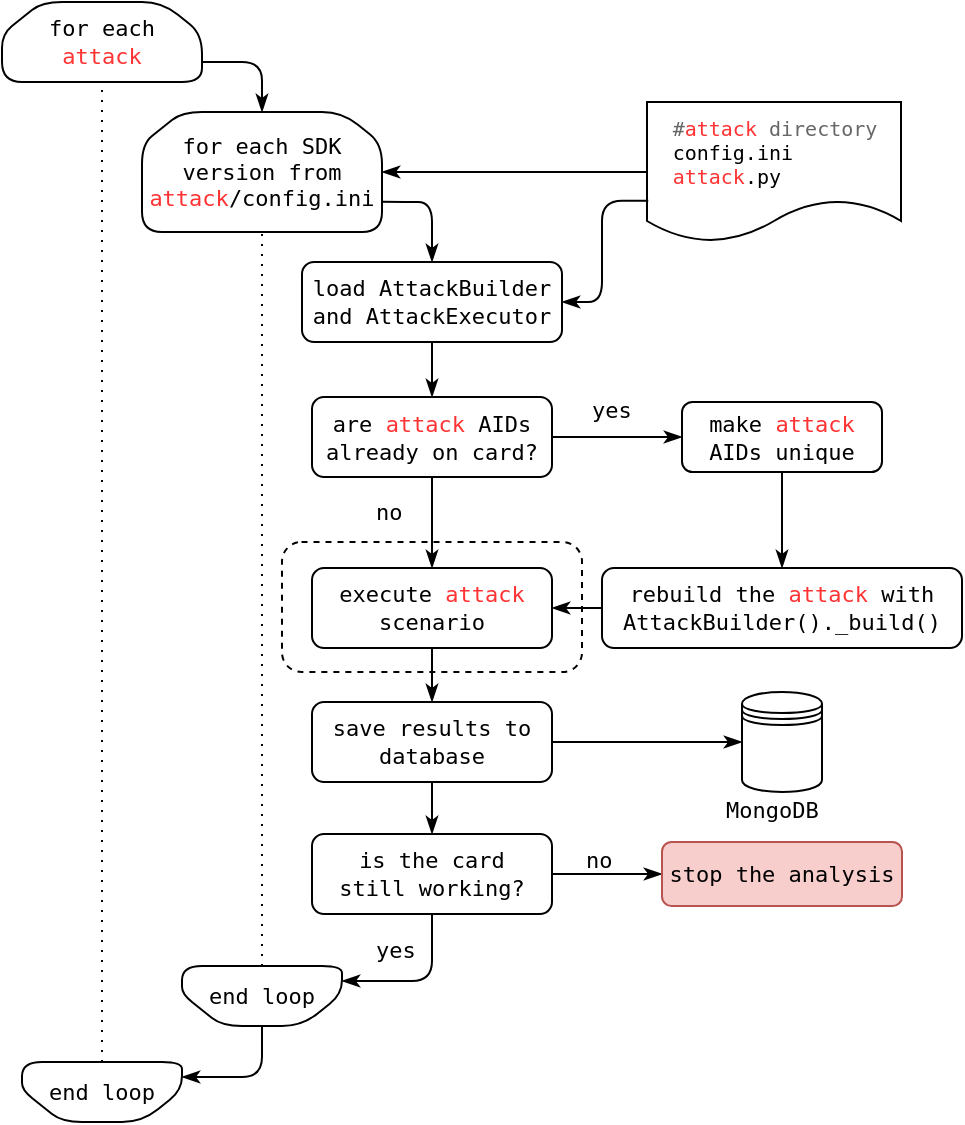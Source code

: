 <mxfile version="12.1.3" type="device" pages="1"><diagram id="2ugERVvxRkuV_-AOHws-" name="Page-1"><mxGraphModel dx="543" dy="231" grid="1" gridSize="10" guides="1" tooltips="1" connect="1" arrows="1" fold="1" page="1" pageScale="1" pageWidth="850" pageHeight="1100" math="0" shadow="0"><root><mxCell id="0"/><mxCell id="1" parent="0"/><mxCell id="X38yDyP2cA_fNFuw2r1R-72" value="" style="rounded=1;whiteSpace=wrap;html=1;shadow=0;strokeWidth=1;fillColor=none;fontFamily=monospace;fontSize=11;align=center;dashed=1;" parent="1" vertex="1"><mxGeometry x="180" y="270" width="150" height="65" as="geometry"/></mxCell><mxCell id="X38yDyP2cA_fNFuw2r1R-33" style="edgeStyle=orthogonalEdgeStyle;rounded=0;orthogonalLoop=1;jettySize=auto;html=1;entryX=0.5;entryY=0;entryDx=0;entryDy=0;endArrow=classicThin;endFill=1;fontFamily=monospace;fontSize=11;" parent="1" source="X38yDyP2cA_fNFuw2r1R-4" target="X38yDyP2cA_fNFuw2r1R-6" edge="1"><mxGeometry relative="1" as="geometry"/></mxCell><mxCell id="X38yDyP2cA_fNFuw2r1R-4" value="&lt;div style=&quot;font-size: 11px;&quot;&gt;load AttackBuilder&lt;/div&gt;&lt;div style=&quot;font-size: 11px;&quot;&gt;and AttackExecutor&lt;br style=&quot;font-size: 11px;&quot;&gt;&lt;/div&gt;" style="rounded=1;whiteSpace=wrap;html=1;shadow=0;strokeWidth=1;fontFamily=monospace;fontSize=11;align=center;" parent="1" vertex="1"><mxGeometry x="190" y="130" width="130" height="40" as="geometry"/></mxCell><mxCell id="X38yDyP2cA_fNFuw2r1R-32" style="edgeStyle=orthogonalEdgeStyle;rounded=0;orthogonalLoop=1;jettySize=auto;html=1;endArrow=classicThin;endFill=1;fontFamily=monospace;fontSize=11;" parent="1" source="X38yDyP2cA_fNFuw2r1R-6" target="X38yDyP2cA_fNFuw2r1R-18" edge="1"><mxGeometry relative="1" as="geometry"/></mxCell><mxCell id="X38yDyP2cA_fNFuw2r1R-64" style="edgeStyle=orthogonalEdgeStyle;rounded=1;orthogonalLoop=1;jettySize=auto;html=1;entryX=0;entryY=0.5;entryDx=0;entryDy=0;endArrow=classicThin;endFill=1;fontFamily=monospace;fontSize=11;" parent="1" source="X38yDyP2cA_fNFuw2r1R-6" target="X38yDyP2cA_fNFuw2r1R-7" edge="1"><mxGeometry relative="1" as="geometry"/></mxCell><mxCell id="X38yDyP2cA_fNFuw2r1R-6" value="are &lt;font style=&quot;font-size: 11px;&quot; color=&quot;#FF3333&quot;&gt;attack&lt;/font&gt; AIDs already on card?" style="rounded=1;whiteSpace=wrap;html=1;shadow=0;strokeWidth=1;fontFamily=monospace;fontSize=11;align=center;flipV=0;" parent="1" vertex="1"><mxGeometry x="195" y="197.5" width="120" height="40" as="geometry"/></mxCell><mxCell id="X38yDyP2cA_fNFuw2r1R-36" style="edgeStyle=orthogonalEdgeStyle;rounded=0;orthogonalLoop=1;jettySize=auto;html=1;endArrow=classicThin;endFill=1;fontFamily=monospace;fontSize=11;" parent="1" source="X38yDyP2cA_fNFuw2r1R-7" target="X38yDyP2cA_fNFuw2r1R-10" edge="1"><mxGeometry relative="1" as="geometry"/></mxCell><mxCell id="X38yDyP2cA_fNFuw2r1R-7" value="&lt;div style=&quot;font-size: 11px;&quot;&gt;make &lt;font style=&quot;font-size: 11px;&quot; color=&quot;#FF3333&quot;&gt;attack&lt;/font&gt;&lt;/div&gt;&lt;div style=&quot;font-size: 11px;&quot;&gt;AIDs unique&lt;/div&gt;" style="rounded=1;whiteSpace=wrap;html=1;shadow=0;strokeWidth=1;fontFamily=monospace;fontSize=11;align=center;flipV=0;" parent="1" vertex="1"><mxGeometry x="380" y="200" width="100" height="35" as="geometry"/></mxCell><mxCell id="X38yDyP2cA_fNFuw2r1R-65" style="edgeStyle=orthogonalEdgeStyle;rounded=1;orthogonalLoop=1;jettySize=auto;html=1;entryX=1;entryY=0.5;entryDx=0;entryDy=0;endArrow=classicThin;endFill=1;fontFamily=monospace;fontSize=11;" parent="1" source="X38yDyP2cA_fNFuw2r1R-10" target="X38yDyP2cA_fNFuw2r1R-18" edge="1"><mxGeometry relative="1" as="geometry"/></mxCell><mxCell id="X38yDyP2cA_fNFuw2r1R-10" value="&lt;div style=&quot;font-size: 11px;&quot;&gt;rebuild the &lt;font style=&quot;font-size: 11px;&quot; color=&quot;#FF3333&quot;&gt;attack&lt;/font&gt; with AttackBuilder()._build()&lt;br style=&quot;font-size: 11px;&quot;&gt;&lt;/div&gt;" style="rounded=1;whiteSpace=wrap;html=1;shadow=0;strokeWidth=1;fontFamily=monospace;fontSize=11;align=center;" parent="1" vertex="1"><mxGeometry x="340" y="283" width="180" height="40" as="geometry"/></mxCell><mxCell id="X38yDyP2cA_fNFuw2r1R-26" style="edgeStyle=orthogonalEdgeStyle;rounded=1;orthogonalLoop=1;jettySize=auto;html=1;entryX=0.5;entryY=0;entryDx=0;entryDy=0;endArrow=classicThin;endFill=1;fontFamily=monospace;fontSize=11;exitX=1;exitY=0.75;exitDx=0;exitDy=0;" parent="1" source="X38yDyP2cA_fNFuw2r1R-11" target="X38yDyP2cA_fNFuw2r1R-12" edge="1"><mxGeometry relative="1" as="geometry"/></mxCell><mxCell id="X38yDyP2cA_fNFuw2r1R-11" value="for each &lt;font style=&quot;font-size: 11px;&quot; color=&quot;#FF3333&quot;&gt;attack&lt;/font&gt;" style="shape=loopLimit;whiteSpace=wrap;html=1;shadow=0;strokeWidth=1;fontFamily=monospace;fontSize=11;align=center;rounded=1;" parent="1" vertex="1"><mxGeometry x="40" width="100" height="40" as="geometry"/></mxCell><mxCell id="X38yDyP2cA_fNFuw2r1R-27" style="edgeStyle=orthogonalEdgeStyle;rounded=1;orthogonalLoop=1;jettySize=auto;html=1;entryX=0.5;entryY=0;entryDx=0;entryDy=0;endArrow=classicThin;endFill=1;fontFamily=monospace;fontSize=11;exitX=0.991;exitY=0.749;exitDx=0;exitDy=0;exitPerimeter=0;" parent="1" source="X38yDyP2cA_fNFuw2r1R-12" target="X38yDyP2cA_fNFuw2r1R-4" edge="1"><mxGeometry relative="1" as="geometry"><mxPoint x="231" y="100" as="sourcePoint"/><Array as="points"><mxPoint x="231" y="100"/><mxPoint x="255" y="100"/></Array></mxGeometry></mxCell><mxCell id="X38yDyP2cA_fNFuw2r1R-12" value="&lt;div style=&quot;font-size: 11px;&quot;&gt;for each SDK version from&lt;/div&gt;&lt;div style=&quot;font-size: 11px;&quot;&gt;&lt;font style=&quot;font-size: 11px;&quot; color=&quot;#FF3333&quot;&gt;attack&lt;/font&gt;/config.ini&lt;br style=&quot;font-size: 11px;&quot;&gt;&lt;/div&gt;" style="shape=loopLimit;whiteSpace=wrap;html=1;shadow=0;strokeWidth=1;fontFamily=monospace;fontSize=11;align=center;rounded=1;" parent="1" vertex="1"><mxGeometry x="110" y="55" width="120" height="60" as="geometry"/></mxCell><mxCell id="X38yDyP2cA_fNFuw2r1R-57" style="edgeStyle=orthogonalEdgeStyle;rounded=0;orthogonalLoop=1;jettySize=auto;html=1;endArrow=classicThin;endFill=1;fontFamily=monospace;fontSize=11;" parent="1" source="X38yDyP2cA_fNFuw2r1R-18" target="X38yDyP2cA_fNFuw2r1R-43" edge="1"><mxGeometry relative="1" as="geometry"/></mxCell><mxCell id="X38yDyP2cA_fNFuw2r1R-18" value="execute &lt;font style=&quot;font-size: 11px;&quot; color=&quot;#FF3333&quot;&gt;attack&lt;/font&gt; scenario" style="rounded=1;whiteSpace=wrap;html=1;shadow=0;strokeWidth=1;fontFamily=monospace;fontSize=11;align=center;" parent="1" vertex="1"><mxGeometry x="195" y="283" width="120" height="40" as="geometry"/></mxCell><mxCell id="X38yDyP2cA_fNFuw2r1R-21" value="end loop" style="shape=loopLimit;whiteSpace=wrap;html=1;shadow=0;strokeWidth=1;fontFamily=monospace;fontSize=11;align=center;flipV=1;rounded=1;" parent="1" vertex="1"><mxGeometry x="50" y="530" width="80" height="30" as="geometry"/></mxCell><mxCell id="X38yDyP2cA_fNFuw2r1R-41" style="edgeStyle=orthogonalEdgeStyle;rounded=1;orthogonalLoop=1;jettySize=auto;html=1;entryX=1;entryY=0.25;entryDx=0;entryDy=0;endArrow=classicThin;endFill=1;fontFamily=monospace;fontSize=11;" parent="1" source="X38yDyP2cA_fNFuw2r1R-22" target="X38yDyP2cA_fNFuw2r1R-21" edge="1"><mxGeometry relative="1" as="geometry"/></mxCell><mxCell id="X38yDyP2cA_fNFuw2r1R-22" value="end loop" style="shape=loopLimit;whiteSpace=wrap;html=1;shadow=0;strokeWidth=1;fontFamily=monospace;fontSize=11;align=center;flipV=1;rounded=1;" parent="1" vertex="1"><mxGeometry x="130" y="482" width="80" height="30" as="geometry"/></mxCell><mxCell id="X38yDyP2cA_fNFuw2r1R-23" value="" style="endArrow=none;dashed=1;html=1;fontFamily=monospace;fontSize=11;entryX=0.5;entryY=1;entryDx=0;entryDy=0;dashPattern=1 4;" parent="1" source="X38yDyP2cA_fNFuw2r1R-21" target="X38yDyP2cA_fNFuw2r1R-11" edge="1"><mxGeometry width="50" height="50" relative="1" as="geometry"><mxPoint x="160" y="540" as="sourcePoint"/><mxPoint x="210" y="490" as="targetPoint"/></mxGeometry></mxCell><mxCell id="X38yDyP2cA_fNFuw2r1R-24" value="" style="endArrow=none;dashed=1;html=1;fontFamily=monospace;fontSize=11;entryX=0.5;entryY=1;entryDx=0;entryDy=0;exitX=0.5;exitY=0;exitDx=0;exitDy=0;dashPattern=1 4;" parent="1" source="X38yDyP2cA_fNFuw2r1R-22" target="X38yDyP2cA_fNFuw2r1R-12" edge="1"><mxGeometry width="50" height="50" relative="1" as="geometry"><mxPoint x="260" y="180" as="sourcePoint"/><mxPoint x="310" y="130" as="targetPoint"/></mxGeometry></mxCell><mxCell id="X38yDyP2cA_fNFuw2r1R-38" value="yes" style="text;html=1;resizable=0;points=[];autosize=1;align=left;verticalAlign=top;spacingTop=-4;fontSize=11;fontFamily=monospace;" parent="1" vertex="1"><mxGeometry x="332.5" y="195" width="40" height="10" as="geometry"/></mxCell><mxCell id="X38yDyP2cA_fNFuw2r1R-39" value="no" style="text;html=1;resizable=0;points=[];autosize=1;align=left;verticalAlign=top;spacingTop=-4;fontSize=11;fontFamily=monospace;" parent="1" vertex="1"><mxGeometry x="225" y="245.5" width="30" height="10" as="geometry"/></mxCell><mxCell id="X38yDyP2cA_fNFuw2r1R-56" style="edgeStyle=orthogonalEdgeStyle;rounded=0;orthogonalLoop=1;jettySize=auto;html=1;endArrow=classicThin;endFill=1;fontFamily=monospace;fontSize=11;" parent="1" source="X38yDyP2cA_fNFuw2r1R-43" target="X38yDyP2cA_fNFuw2r1R-49" edge="1"><mxGeometry relative="1" as="geometry"/></mxCell><mxCell id="X38yDyP2cA_fNFuw2r1R-58" style="edgeStyle=orthogonalEdgeStyle;rounded=0;orthogonalLoop=1;jettySize=auto;html=1;endArrow=classicThin;endFill=1;fontFamily=monospace;fontSize=11;" parent="1" source="X38yDyP2cA_fNFuw2r1R-43" target="X38yDyP2cA_fNFuw2r1R-44" edge="1"><mxGeometry relative="1" as="geometry"/></mxCell><mxCell id="X38yDyP2cA_fNFuw2r1R-43" value="save results to database" style="rounded=1;whiteSpace=wrap;html=1;shadow=0;strokeWidth=1;fontFamily=monospace;fontSize=11;align=center;" parent="1" vertex="1"><mxGeometry x="195" y="350" width="120" height="40" as="geometry"/></mxCell><mxCell id="X38yDyP2cA_fNFuw2r1R-44" value="" style="shape=datastore;whiteSpace=wrap;html=1;shadow=0;strokeWidth=1;fontFamily=monospace;fontSize=11;align=center;" parent="1" vertex="1"><mxGeometry x="410" y="345" width="40" height="50" as="geometry"/></mxCell><mxCell id="X38yDyP2cA_fNFuw2r1R-45" value="&lt;div style=&quot;font-size: 11px;&quot;&gt;MongoDB&lt;/div&gt;" style="text;html=1;resizable=0;points=[];autosize=1;align=left;verticalAlign=top;spacingTop=-4;fontSize=11;fontFamily=monospace;" parent="1" vertex="1"><mxGeometry x="400" y="395" width="60" height="10" as="geometry"/></mxCell><mxCell id="X38yDyP2cA_fNFuw2r1R-54" style="edgeStyle=orthogonalEdgeStyle;rounded=0;orthogonalLoop=1;jettySize=auto;html=1;entryX=0;entryY=0.5;entryDx=0;entryDy=0;endArrow=classicThin;endFill=1;fontFamily=monospace;fontSize=11;" parent="1" source="X38yDyP2cA_fNFuw2r1R-49" target="X38yDyP2cA_fNFuw2r1R-52" edge="1"><mxGeometry relative="1" as="geometry"/></mxCell><mxCell id="X38yDyP2cA_fNFuw2r1R-55" style="edgeStyle=orthogonalEdgeStyle;rounded=1;orthogonalLoop=1;jettySize=auto;html=1;entryX=1;entryY=0.25;entryDx=0;entryDy=0;endArrow=classicThin;endFill=1;fontFamily=monospace;fontSize=11;" parent="1" source="X38yDyP2cA_fNFuw2r1R-49" target="X38yDyP2cA_fNFuw2r1R-22" edge="1"><mxGeometry relative="1" as="geometry"/></mxCell><mxCell id="X38yDyP2cA_fNFuw2r1R-49" value="&lt;div style=&quot;font-size: 11px;&quot;&gt;is the card&lt;/div&gt;&lt;div style=&quot;font-size: 11px;&quot;&gt;still working?&lt;br style=&quot;font-size: 11px;&quot;&gt;&lt;/div&gt;" style="rounded=1;whiteSpace=wrap;html=1;shadow=0;strokeWidth=1;fontFamily=monospace;fontSize=11;align=center;" parent="1" vertex="1"><mxGeometry x="195" y="416" width="120" height="40" as="geometry"/></mxCell><mxCell id="X38yDyP2cA_fNFuw2r1R-52" value="stop the analysis" style="rounded=1;whiteSpace=wrap;html=1;shadow=0;strokeWidth=1;fontFamily=monospace;fontSize=11;align=center;fillColor=#f8cecc;strokeColor=#b85450;" parent="1" vertex="1"><mxGeometry x="370" y="420" width="120" height="32" as="geometry"/></mxCell><mxCell id="X38yDyP2cA_fNFuw2r1R-59" value="no" style="text;html=1;resizable=0;points=[];autosize=1;align=left;verticalAlign=top;spacingTop=-4;fontSize=11;fontFamily=monospace;" parent="1" vertex="1"><mxGeometry x="330" y="420" width="30" height="10" as="geometry"/></mxCell><mxCell id="X38yDyP2cA_fNFuw2r1R-61" value="&lt;div style=&quot;font-size: 11px;&quot;&gt;yes&lt;/div&gt;" style="text;html=1;resizable=0;points=[];autosize=1;align=left;verticalAlign=top;spacingTop=-4;fontSize=11;fontFamily=monospace;" parent="1" vertex="1"><mxGeometry x="225" y="465" width="30" height="10" as="geometry"/></mxCell><mxCell id="X38yDyP2cA_fNFuw2r1R-77" style="edgeStyle=orthogonalEdgeStyle;rounded=1;orthogonalLoop=1;jettySize=auto;html=1;endArrow=classicThin;endFill=1;fontFamily=monospace;fontSize=11;" parent="1" source="X38yDyP2cA_fNFuw2r1R-76" target="X38yDyP2cA_fNFuw2r1R-12" edge="1"><mxGeometry relative="1" as="geometry"/></mxCell><mxCell id="X38yDyP2cA_fNFuw2r1R-78" style="edgeStyle=orthogonalEdgeStyle;rounded=1;orthogonalLoop=1;jettySize=auto;html=1;endArrow=classicThin;endFill=1;fontFamily=monospace;fontSize=11;exitX=0.005;exitY=0.706;exitDx=0;exitDy=0;exitPerimeter=0;entryX=1;entryY=0.5;entryDx=0;entryDy=0;" parent="1" source="X38yDyP2cA_fNFuw2r1R-76" target="X38yDyP2cA_fNFuw2r1R-4" edge="1"><mxGeometry relative="1" as="geometry"><mxPoint x="360" y="100" as="sourcePoint"/><mxPoint x="320" y="154" as="targetPoint"/><Array as="points"><mxPoint x="340" y="99"/><mxPoint x="340" y="150"/></Array></mxGeometry></mxCell><mxCell id="X38yDyP2cA_fNFuw2r1R-76" value="&lt;div style=&quot;font-size: 10px&quot; align=&quot;left&quot;&gt;&lt;font style=&quot;font-size: 10px&quot; color=&quot;#666666&quot;&gt;#&lt;font color=&quot;#FF3333&quot;&gt;attack&lt;/font&gt; directory&lt;/font&gt;&lt;/div&gt;&lt;div style=&quot;font-size: 10px&quot; align=&quot;left&quot;&gt;&lt;font style=&quot;font-size: 10px&quot;&gt;config.ini&lt;/font&gt;&lt;/div&gt;&lt;div style=&quot;font-size: 10px&quot; align=&quot;left&quot;&gt;&lt;font style=&quot;font-size: 10px&quot; color=&quot;#FF3333&quot;&gt;attack&lt;/font&gt;&lt;font style=&quot;font-size: 10px&quot;&gt;.py&lt;br&gt;&lt;/font&gt;&lt;/div&gt;" style="shape=document;whiteSpace=wrap;html=1;boundedLbl=1;rounded=1;shadow=0;strokeWidth=1;fillColor=none;fontFamily=monospace;fontSize=11;align=center;" parent="1" vertex="1"><mxGeometry x="362.5" y="50" width="127" height="70" as="geometry"/></mxCell></root></mxGraphModel></diagram></mxfile>